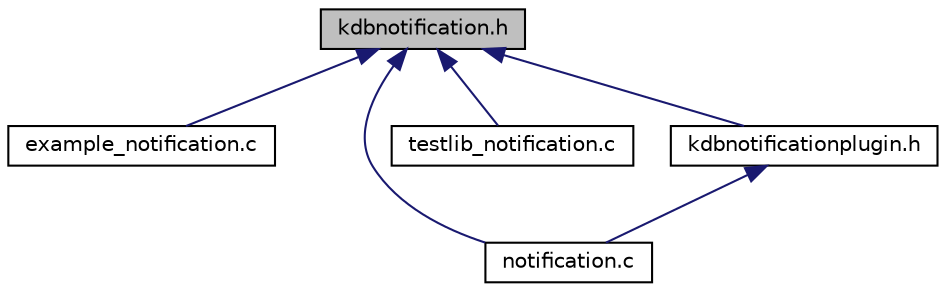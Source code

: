 digraph "kdbnotification.h"
{
  edge [fontname="Helvetica",fontsize="10",labelfontname="Helvetica",labelfontsize="10"];
  node [fontname="Helvetica",fontsize="10",shape=record];
  Node2 [label="kdbnotification.h",height=0.2,width=0.4,color="black", fillcolor="grey75", style="filled", fontcolor="black"];
  Node2 -> Node3 [dir="back",color="midnightblue",fontsize="10",style="solid"];
  Node3 [label="example_notification.c",height=0.2,width=0.4,color="black", fillcolor="white", style="filled",URL="$example__notification_8c.html",tooltip="Implementation of notification functions as defined in kdbnotification.h. "];
  Node2 -> Node4 [dir="back",color="midnightblue",fontsize="10",style="solid"];
  Node4 [label="notification.c",height=0.2,width=0.4,color="black", fillcolor="white", style="filled",URL="$notification_8c.html",tooltip="Implementation of notification functions as defined in kdbnotification.h. "];
  Node2 -> Node5 [dir="back",color="midnightblue",fontsize="10",style="solid"];
  Node5 [label="testlib_notification.c",height=0.2,width=0.4,color="black", fillcolor="white", style="filled",URL="$testlib__notification_8c.html",tooltip="Tests for notification library. "];
  Node2 -> Node6 [dir="back",color="midnightblue",fontsize="10",style="solid"];
  Node6 [label="kdbnotificationplugin.h",height=0.2,width=0.4,color="black", fillcolor="white", style="filled",URL="$kdbnotificationplugin_8h.html",tooltip="Elektra-Notification structures and declarations for developing notification plugins. "];
  Node6 -> Node4 [dir="back",color="midnightblue",fontsize="10",style="solid"];
}
